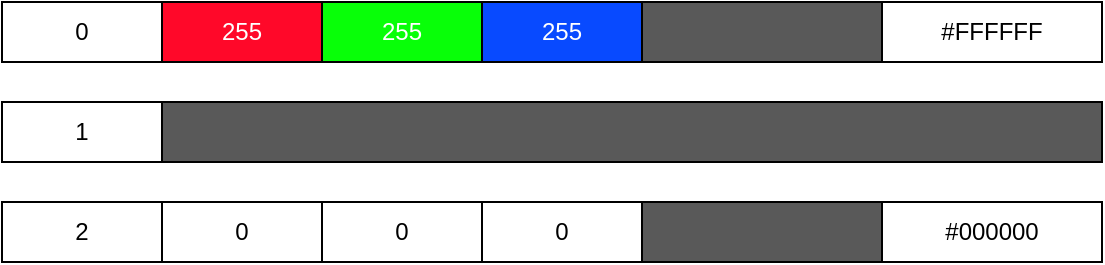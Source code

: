 <mxfile version="20.2.0" type="github">
  <diagram id="KWpwURfB7rHuXTJCAP7D" name="第 1 页">
    <mxGraphModel dx="2692" dy="634" grid="1" gridSize="10" guides="1" tooltips="1" connect="1" arrows="1" fold="1" page="1" pageScale="1" pageWidth="827" pageHeight="1169" math="0" shadow="0">
      <root>
        <mxCell id="0" />
        <mxCell id="1" parent="0" />
        <mxCell id="1AF5RXiKY2fiIgN_QnTK-1" value="0" style="rounded=0;whiteSpace=wrap;html=1;" vertex="1" parent="1">
          <mxGeometry x="-1520" y="250" width="80" height="30" as="geometry" />
        </mxCell>
        <mxCell id="1AF5RXiKY2fiIgN_QnTK-2" value="&lt;font color=&quot;#ffffff&quot;&gt;255&lt;/font&gt;" style="rounded=0;whiteSpace=wrap;html=1;fillColor=#FF0829;" vertex="1" parent="1">
          <mxGeometry x="-1440" y="250" width="80" height="30" as="geometry" />
        </mxCell>
        <mxCell id="1AF5RXiKY2fiIgN_QnTK-3" value="&lt;font color=&quot;#ffffff&quot;&gt;255&lt;/font&gt;" style="rounded=0;whiteSpace=wrap;html=1;fillColor=#08FF08;" vertex="1" parent="1">
          <mxGeometry x="-1360" y="250" width="80" height="30" as="geometry" />
        </mxCell>
        <mxCell id="1AF5RXiKY2fiIgN_QnTK-5" value="&lt;font color=&quot;#ffffff&quot;&gt;255&lt;/font&gt;" style="rounded=0;whiteSpace=wrap;html=1;fillColor=#084AFF;" vertex="1" parent="1">
          <mxGeometry x="-1280" y="250" width="80" height="30" as="geometry" />
        </mxCell>
        <mxCell id="1AF5RXiKY2fiIgN_QnTK-6" value="" style="rounded=0;whiteSpace=wrap;html=1;fillColor=#595959;" vertex="1" parent="1">
          <mxGeometry x="-1200" y="250" width="120" height="30" as="geometry" />
        </mxCell>
        <mxCell id="1AF5RXiKY2fiIgN_QnTK-8" value="#FFFFFF" style="rounded=0;whiteSpace=wrap;html=1;" vertex="1" parent="1">
          <mxGeometry x="-1080" y="250" width="110" height="30" as="geometry" />
        </mxCell>
        <mxCell id="1AF5RXiKY2fiIgN_QnTK-10" value="1" style="rounded=0;whiteSpace=wrap;html=1;" vertex="1" parent="1">
          <mxGeometry x="-1520" y="300" width="80" height="30" as="geometry" />
        </mxCell>
        <mxCell id="1AF5RXiKY2fiIgN_QnTK-14" value="" style="rounded=0;whiteSpace=wrap;html=1;fillColor=#595959;" vertex="1" parent="1">
          <mxGeometry x="-1440" y="300" width="470" height="30" as="geometry" />
        </mxCell>
        <mxCell id="1AF5RXiKY2fiIgN_QnTK-16" value="2" style="rounded=0;whiteSpace=wrap;html=1;" vertex="1" parent="1">
          <mxGeometry x="-1520" y="350" width="80" height="30" as="geometry" />
        </mxCell>
        <mxCell id="1AF5RXiKY2fiIgN_QnTK-17" value="0" style="rounded=0;whiteSpace=wrap;html=1;" vertex="1" parent="1">
          <mxGeometry x="-1440" y="350" width="80" height="30" as="geometry" />
        </mxCell>
        <mxCell id="1AF5RXiKY2fiIgN_QnTK-18" value="0" style="rounded=0;whiteSpace=wrap;html=1;" vertex="1" parent="1">
          <mxGeometry x="-1360" y="350" width="80" height="30" as="geometry" />
        </mxCell>
        <mxCell id="1AF5RXiKY2fiIgN_QnTK-19" value="0" style="rounded=0;whiteSpace=wrap;html=1;" vertex="1" parent="1">
          <mxGeometry x="-1280" y="350" width="80" height="30" as="geometry" />
        </mxCell>
        <mxCell id="1AF5RXiKY2fiIgN_QnTK-20" value="" style="rounded=0;whiteSpace=wrap;html=1;fillColor=#595959;" vertex="1" parent="1">
          <mxGeometry x="-1200" y="350" width="120" height="30" as="geometry" />
        </mxCell>
        <mxCell id="1AF5RXiKY2fiIgN_QnTK-21" value="#000000" style="rounded=0;whiteSpace=wrap;html=1;" vertex="1" parent="1">
          <mxGeometry x="-1080" y="350" width="110" height="30" as="geometry" />
        </mxCell>
      </root>
    </mxGraphModel>
  </diagram>
</mxfile>
